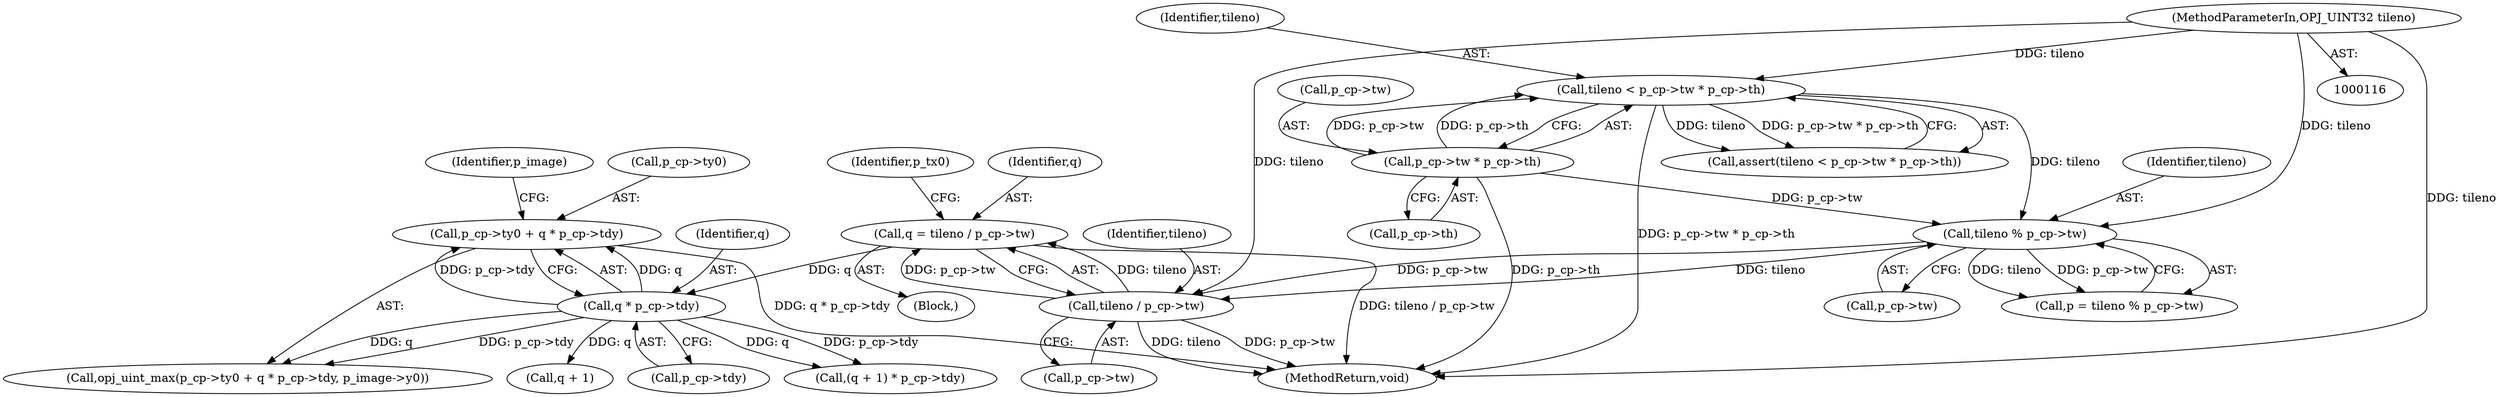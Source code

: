digraph "0_openjpeg_5d00b719f4b93b1445e6fb4c766b9a9883c57949@pointer" {
"1000241" [label="(Call,p_cp->ty0 + q * p_cp->tdy)"];
"1000245" [label="(Call,q * p_cp->tdy)"];
"1000190" [label="(Call,q = tileno / p_cp->tw)"];
"1000192" [label="(Call,tileno / p_cp->tw)"];
"1000185" [label="(Call,tileno % p_cp->tw)"];
"1000156" [label="(Call,tileno < p_cp->tw * p_cp->th)"];
"1000119" [label="(MethodParameterIn,OPJ_UINT32 tileno)"];
"1000158" [label="(Call,p_cp->tw * p_cp->th)"];
"1000199" [label="(Identifier,p_tx0)"];
"1000246" [label="(Identifier,q)"];
"1000159" [label="(Call,p_cp->tw)"];
"1000251" [label="(Identifier,p_image)"];
"1000158" [label="(Call,p_cp->tw * p_cp->th)"];
"1000241" [label="(Call,p_cp->ty0 + q * p_cp->tdy)"];
"1000162" [label="(Call,p_cp->th)"];
"1000263" [label="(Call,(q + 1) * p_cp->tdy)"];
"1000247" [label="(Call,p_cp->tdy)"];
"1000194" [label="(Call,p_cp->tw)"];
"1000119" [label="(MethodParameterIn,OPJ_UINT32 tileno)"];
"1000187" [label="(Call,p_cp->tw)"];
"1000191" [label="(Identifier,q)"];
"1000190" [label="(Call,q = tileno / p_cp->tw)"];
"1000155" [label="(Call,assert(tileno < p_cp->tw * p_cp->th))"];
"1000157" [label="(Identifier,tileno)"];
"1000193" [label="(Identifier,tileno)"];
"1000156" [label="(Call,tileno < p_cp->tw * p_cp->th)"];
"1000192" [label="(Call,tileno / p_cp->tw)"];
"1000240" [label="(Call,opj_uint_max(p_cp->ty0 + q * p_cp->tdy, p_image->y0))"];
"1000594" [label="(MethodReturn,void)"];
"1000183" [label="(Call,p = tileno % p_cp->tw)"];
"1000264" [label="(Call,q + 1)"];
"1000245" [label="(Call,q * p_cp->tdy)"];
"1000129" [label="(Block,)"];
"1000242" [label="(Call,p_cp->ty0)"];
"1000185" [label="(Call,tileno % p_cp->tw)"];
"1000186" [label="(Identifier,tileno)"];
"1000241" -> "1000240"  [label="AST: "];
"1000241" -> "1000245"  [label="CFG: "];
"1000242" -> "1000241"  [label="AST: "];
"1000245" -> "1000241"  [label="AST: "];
"1000251" -> "1000241"  [label="CFG: "];
"1000241" -> "1000594"  [label="DDG: q * p_cp->tdy"];
"1000245" -> "1000241"  [label="DDG: q"];
"1000245" -> "1000241"  [label="DDG: p_cp->tdy"];
"1000245" -> "1000247"  [label="CFG: "];
"1000246" -> "1000245"  [label="AST: "];
"1000247" -> "1000245"  [label="AST: "];
"1000245" -> "1000240"  [label="DDG: q"];
"1000245" -> "1000240"  [label="DDG: p_cp->tdy"];
"1000190" -> "1000245"  [label="DDG: q"];
"1000245" -> "1000263"  [label="DDG: q"];
"1000245" -> "1000263"  [label="DDG: p_cp->tdy"];
"1000245" -> "1000264"  [label="DDG: q"];
"1000190" -> "1000129"  [label="AST: "];
"1000190" -> "1000192"  [label="CFG: "];
"1000191" -> "1000190"  [label="AST: "];
"1000192" -> "1000190"  [label="AST: "];
"1000199" -> "1000190"  [label="CFG: "];
"1000190" -> "1000594"  [label="DDG: tileno / p_cp->tw"];
"1000192" -> "1000190"  [label="DDG: tileno"];
"1000192" -> "1000190"  [label="DDG: p_cp->tw"];
"1000192" -> "1000194"  [label="CFG: "];
"1000193" -> "1000192"  [label="AST: "];
"1000194" -> "1000192"  [label="AST: "];
"1000192" -> "1000594"  [label="DDG: p_cp->tw"];
"1000192" -> "1000594"  [label="DDG: tileno"];
"1000185" -> "1000192"  [label="DDG: tileno"];
"1000185" -> "1000192"  [label="DDG: p_cp->tw"];
"1000119" -> "1000192"  [label="DDG: tileno"];
"1000185" -> "1000183"  [label="AST: "];
"1000185" -> "1000187"  [label="CFG: "];
"1000186" -> "1000185"  [label="AST: "];
"1000187" -> "1000185"  [label="AST: "];
"1000183" -> "1000185"  [label="CFG: "];
"1000185" -> "1000183"  [label="DDG: tileno"];
"1000185" -> "1000183"  [label="DDG: p_cp->tw"];
"1000156" -> "1000185"  [label="DDG: tileno"];
"1000119" -> "1000185"  [label="DDG: tileno"];
"1000158" -> "1000185"  [label="DDG: p_cp->tw"];
"1000156" -> "1000155"  [label="AST: "];
"1000156" -> "1000158"  [label="CFG: "];
"1000157" -> "1000156"  [label="AST: "];
"1000158" -> "1000156"  [label="AST: "];
"1000155" -> "1000156"  [label="CFG: "];
"1000156" -> "1000594"  [label="DDG: p_cp->tw * p_cp->th"];
"1000156" -> "1000155"  [label="DDG: tileno"];
"1000156" -> "1000155"  [label="DDG: p_cp->tw * p_cp->th"];
"1000119" -> "1000156"  [label="DDG: tileno"];
"1000158" -> "1000156"  [label="DDG: p_cp->tw"];
"1000158" -> "1000156"  [label="DDG: p_cp->th"];
"1000119" -> "1000116"  [label="AST: "];
"1000119" -> "1000594"  [label="DDG: tileno"];
"1000158" -> "1000162"  [label="CFG: "];
"1000159" -> "1000158"  [label="AST: "];
"1000162" -> "1000158"  [label="AST: "];
"1000158" -> "1000594"  [label="DDG: p_cp->th"];
}
